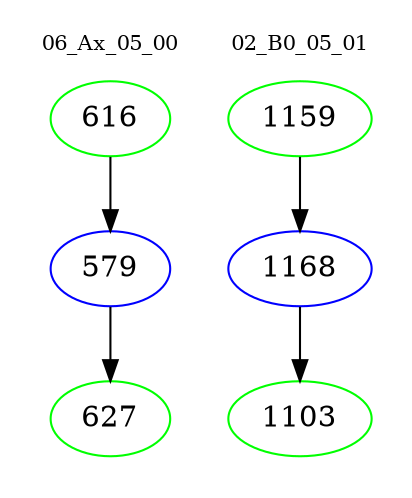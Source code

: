 digraph{
subgraph cluster_0 {
color = white
label = "06_Ax_05_00";
fontsize=10;
T0_616 [label="616", color="green"]
T0_616 -> T0_579 [color="black"]
T0_579 [label="579", color="blue"]
T0_579 -> T0_627 [color="black"]
T0_627 [label="627", color="green"]
}
subgraph cluster_1 {
color = white
label = "02_B0_05_01";
fontsize=10;
T1_1159 [label="1159", color="green"]
T1_1159 -> T1_1168 [color="black"]
T1_1168 [label="1168", color="blue"]
T1_1168 -> T1_1103 [color="black"]
T1_1103 [label="1103", color="green"]
}
}
